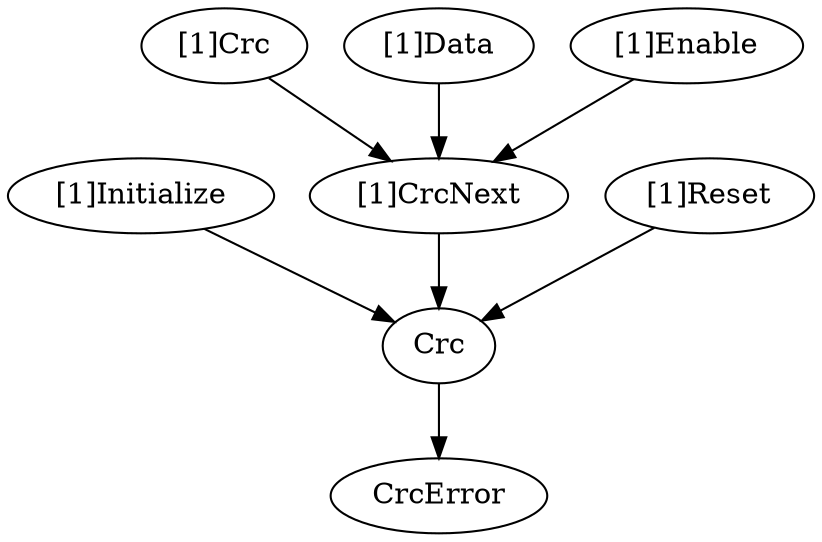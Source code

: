 strict digraph "" {
	"[1]Initialize"	 [complexity=3,
		importance=0.84888805371,
		rank=0.28296268457];
	Crc	 [complexity=2,
		importance=0.385913020743,
		rank=0.192956510371];
	"[1]Initialize" -> Crc;
	"[1]Crc"	 [complexity=204,
		importance=58.4142087714,
		rank=0.286344160644];
	"[1]CrcNext"	 [complexity=4,
		importance=0.691751951104,
		rank=0.172937987776];
	"[1]Crc" -> "[1]CrcNext";
	CrcError	 [complexity=0,
		importance=0.0788681421047,
		rank=0.0];
	Crc -> CrcError;
	"[1]Data"	 [complexity=196,
		importance=38.815171274,
		rank=0.198036588133];
	"[1]Data" -> "[1]CrcNext";
	"[1]Enable"	 [complexity=196,
		importance=19.4461166431,
		rank=0.0992148808323];
	"[1]Enable" -> "[1]CrcNext";
	"[1]Reset"	 [complexity=3,
		importance=1.23480107445,
		rank=0.411600358151];
	"[1]Reset" -> Crc;
	"[1]CrcNext" -> Crc;
}
